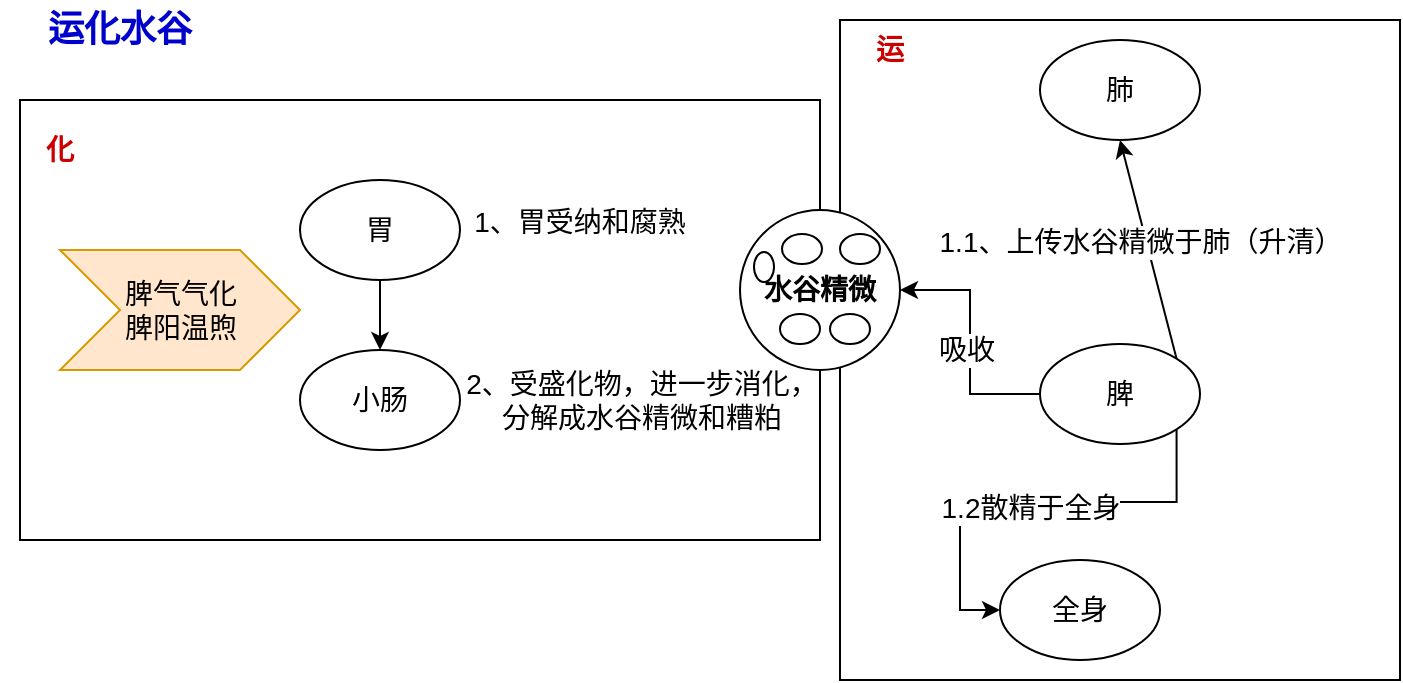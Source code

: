 <mxfile version="22.1.18" type="github">
  <diagram name="第 1 页" id="JhgUISf35zdRz3nEGEj2">
    <mxGraphModel dx="1050" dy="557" grid="1" gridSize="10" guides="1" tooltips="1" connect="1" arrows="1" fold="1" page="1" pageScale="1" pageWidth="827" pageHeight="1169" math="0" shadow="0">
      <root>
        <mxCell id="0" />
        <mxCell id="1" parent="0" />
        <mxCell id="sTzPc5hi735QVr57hyQO-1" value="" style="rounded=0;whiteSpace=wrap;html=1;" vertex="1" parent="1">
          <mxGeometry x="470" y="220" width="280" height="330" as="geometry" />
        </mxCell>
        <mxCell id="sTzPc5hi735QVr57hyQO-2" style="edgeStyle=orthogonalEdgeStyle;rounded=0;orthogonalLoop=1;jettySize=auto;html=1;exitX=0;exitY=0.5;exitDx=0;exitDy=0;" edge="1" parent="1" source="sTzPc5hi735QVr57hyQO-6" target="sTzPc5hi735QVr57hyQO-15">
          <mxGeometry relative="1" as="geometry" />
        </mxCell>
        <mxCell id="sTzPc5hi735QVr57hyQO-3" value="吸收" style="edgeLabel;html=1;align=center;verticalAlign=middle;resizable=0;points=[];fontSize=14;" vertex="1" connectable="0" parent="sTzPc5hi735QVr57hyQO-2">
          <mxGeometry x="-0.069" y="2" relative="1" as="geometry">
            <mxPoint as="offset" />
          </mxGeometry>
        </mxCell>
        <mxCell id="sTzPc5hi735QVr57hyQO-4" style="edgeStyle=orthogonalEdgeStyle;rounded=0;orthogonalLoop=1;jettySize=auto;html=1;exitX=1;exitY=1;exitDx=0;exitDy=0;entryX=0;entryY=0.5;entryDx=0;entryDy=0;" edge="1" parent="1" source="sTzPc5hi735QVr57hyQO-6" target="sTzPc5hi735QVr57hyQO-24">
          <mxGeometry relative="1" as="geometry" />
        </mxCell>
        <mxCell id="sTzPc5hi735QVr57hyQO-5" value="1.2散精于全身" style="edgeLabel;html=1;align=center;verticalAlign=middle;resizable=0;points=[];fontSize=14;" vertex="1" connectable="0" parent="sTzPc5hi735QVr57hyQO-4">
          <mxGeometry x="0.002" y="3" relative="1" as="geometry">
            <mxPoint as="offset" />
          </mxGeometry>
        </mxCell>
        <mxCell id="sTzPc5hi735QVr57hyQO-6" value="脾" style="ellipse;whiteSpace=wrap;html=1;fontSize=14;" vertex="1" parent="1">
          <mxGeometry x="570" y="382" width="80" height="50" as="geometry" />
        </mxCell>
        <mxCell id="sTzPc5hi735QVr57hyQO-7" value="" style="rounded=0;whiteSpace=wrap;html=1;" vertex="1" parent="1">
          <mxGeometry x="60" y="260" width="400" height="220" as="geometry" />
        </mxCell>
        <mxCell id="sTzPc5hi735QVr57hyQO-8" value="脾气气化&lt;br&gt;脾阳温煦" style="html=1;shadow=0;dashed=0;align=center;verticalAlign=middle;shape=mxgraph.arrows2.arrow;dy=0;dx=30;notch=30;fillColor=#ffe6cc;strokeColor=#d79b00;fontSize=14;" vertex="1" parent="1">
          <mxGeometry x="80" y="335" width="120" height="60" as="geometry" />
        </mxCell>
        <mxCell id="sTzPc5hi735QVr57hyQO-9" style="edgeStyle=orthogonalEdgeStyle;rounded=0;orthogonalLoop=1;jettySize=auto;html=1;exitX=0.5;exitY=1;exitDx=0;exitDy=0;entryX=0.5;entryY=0;entryDx=0;entryDy=0;" edge="1" parent="1" source="sTzPc5hi735QVr57hyQO-10" target="sTzPc5hi735QVr57hyQO-11">
          <mxGeometry relative="1" as="geometry" />
        </mxCell>
        <mxCell id="sTzPc5hi735QVr57hyQO-10" value="胃" style="ellipse;whiteSpace=wrap;html=1;fontSize=14;" vertex="1" parent="1">
          <mxGeometry x="200" y="300" width="80" height="50" as="geometry" />
        </mxCell>
        <mxCell id="sTzPc5hi735QVr57hyQO-11" value="小肠" style="ellipse;whiteSpace=wrap;html=1;fontSize=14;" vertex="1" parent="1">
          <mxGeometry x="200" y="385" width="80" height="50" as="geometry" />
        </mxCell>
        <mxCell id="sTzPc5hi735QVr57hyQO-12" value="1、胃受纳和腐熟" style="text;html=1;strokeColor=none;fillColor=none;align=center;verticalAlign=middle;whiteSpace=wrap;rounded=0;fontSize=14;" vertex="1" parent="1">
          <mxGeometry x="280" y="306" width="120" height="30" as="geometry" />
        </mxCell>
        <mxCell id="sTzPc5hi735QVr57hyQO-13" value="2、受盛化物，进一步消化，分解成水谷精微和糟粕" style="text;html=1;strokeColor=none;fillColor=none;align=center;verticalAlign=middle;whiteSpace=wrap;rounded=0;fontSize=14;" vertex="1" parent="1">
          <mxGeometry x="281" y="397.5" width="180" height="25" as="geometry" />
        </mxCell>
        <mxCell id="sTzPc5hi735QVr57hyQO-14" value="化" style="text;html=1;strokeColor=none;fillColor=none;align=center;verticalAlign=middle;whiteSpace=wrap;rounded=0;fontSize=14;fontColor=#CC0000;fontStyle=1" vertex="1" parent="1">
          <mxGeometry x="50" y="270" width="60" height="30" as="geometry" />
        </mxCell>
        <mxCell id="sTzPc5hi735QVr57hyQO-15" value="&lt;font style=&quot;font-size: 14px;&quot;&gt;&lt;b&gt;水谷精微&lt;/b&gt;&lt;/font&gt;" style="ellipse;whiteSpace=wrap;html=1;aspect=fixed;" vertex="1" parent="1">
          <mxGeometry x="420" y="315" width="80" height="80" as="geometry" />
        </mxCell>
        <mxCell id="sTzPc5hi735QVr57hyQO-16" value="" style="ellipse;whiteSpace=wrap;html=1;" vertex="1" parent="1">
          <mxGeometry x="441" y="327" width="20" height="15" as="geometry" />
        </mxCell>
        <mxCell id="sTzPc5hi735QVr57hyQO-17" value="" style="ellipse;whiteSpace=wrap;html=1;" vertex="1" parent="1">
          <mxGeometry x="470" y="327" width="20" height="15" as="geometry" />
        </mxCell>
        <mxCell id="sTzPc5hi735QVr57hyQO-18" value="" style="ellipse;whiteSpace=wrap;html=1;" vertex="1" parent="1">
          <mxGeometry x="440" y="367" width="20" height="15" as="geometry" />
        </mxCell>
        <mxCell id="sTzPc5hi735QVr57hyQO-19" value="" style="ellipse;whiteSpace=wrap;html=1;" vertex="1" parent="1">
          <mxGeometry x="427" y="336" width="10" height="15" as="geometry" />
        </mxCell>
        <mxCell id="sTzPc5hi735QVr57hyQO-20" value="" style="ellipse;whiteSpace=wrap;html=1;" vertex="1" parent="1">
          <mxGeometry x="465" y="367" width="20" height="15" as="geometry" />
        </mxCell>
        <mxCell id="sTzPc5hi735QVr57hyQO-21" value="肺" style="ellipse;whiteSpace=wrap;html=1;fontSize=14;" vertex="1" parent="1">
          <mxGeometry x="570" y="230" width="80" height="50" as="geometry" />
        </mxCell>
        <mxCell id="sTzPc5hi735QVr57hyQO-22" value="" style="endArrow=classic;html=1;rounded=0;entryX=0.5;entryY=1;entryDx=0;entryDy=0;exitX=1;exitY=0;exitDx=0;exitDy=0;" edge="1" parent="1" source="sTzPc5hi735QVr57hyQO-6" target="sTzPc5hi735QVr57hyQO-21">
          <mxGeometry width="50" height="50" relative="1" as="geometry">
            <mxPoint x="630" y="390" as="sourcePoint" />
            <mxPoint x="680" y="340" as="targetPoint" />
          </mxGeometry>
        </mxCell>
        <mxCell id="sTzPc5hi735QVr57hyQO-23" value="1.1、上传水谷精微于肺（升清）" style="edgeLabel;html=1;align=center;verticalAlign=middle;resizable=0;points=[];fontSize=14;" vertex="1" connectable="0" parent="sTzPc5hi735QVr57hyQO-22">
          <mxGeometry x="0.083" y="3" relative="1" as="geometry">
            <mxPoint as="offset" />
          </mxGeometry>
        </mxCell>
        <mxCell id="sTzPc5hi735QVr57hyQO-24" value="全身" style="ellipse;whiteSpace=wrap;html=1;fontSize=14;" vertex="1" parent="1">
          <mxGeometry x="550" y="490" width="80" height="50" as="geometry" />
        </mxCell>
        <mxCell id="sTzPc5hi735QVr57hyQO-25" value="运" style="text;html=1;strokeColor=none;fillColor=none;align=center;verticalAlign=middle;whiteSpace=wrap;rounded=0;fontSize=14;fontColor=#CC0000;fontStyle=1" vertex="1" parent="1">
          <mxGeometry x="465" y="220" width="60" height="30" as="geometry" />
        </mxCell>
        <mxCell id="sTzPc5hi735QVr57hyQO-26" value="运化水谷" style="text;html=1;strokeColor=none;fillColor=none;align=center;verticalAlign=middle;whiteSpace=wrap;rounded=0;fontSize=18;fontStyle=1;fontColor=#0000CC;" vertex="1" parent="1">
          <mxGeometry x="60" y="210" width="100" height="30" as="geometry" />
        </mxCell>
      </root>
    </mxGraphModel>
  </diagram>
</mxfile>
